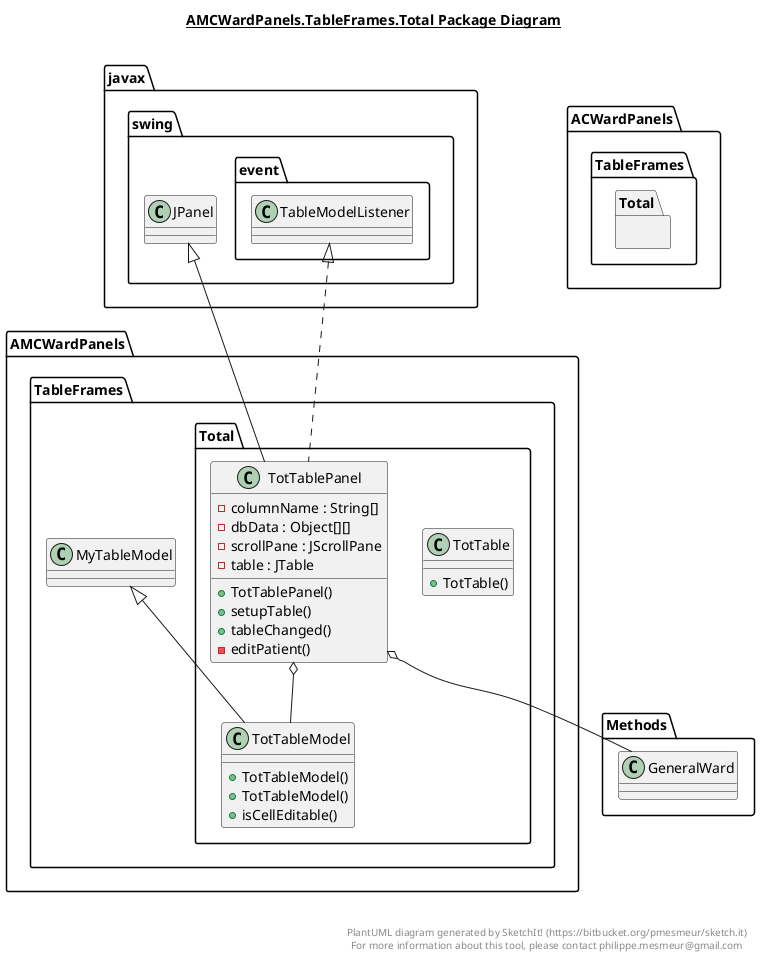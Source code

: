 @startuml

title __AMCWardPanels.TableFrames.Total Package Diagram__\n


    namespace AMCWardPanels {
      namespace TableFrames {
        namespace Total {
          class AMCWardPanels.TableFrames.Total.TotTable {
              + TotTable()
          }
        }
      }
    }

  


    namespace AMCWardPanels {
      namespace TableFrames {
        namespace Total {
          class AMCWardPanels.TableFrames.Total.TotTableModel {
              + TotTableModel()
              + TotTableModel()
              + isCellEditable()
          }
        }
      }
    }

  


    namespace ACWardPanels {
      namespace TableFrames {
        namespace Total {
          class AMCWardPanels.TableFrames.Total.TotTablePanel {
              - columnName : String[]
              - dbData : Object[][]
              - scrollPane : JScrollPane
              - table : JTable
              + TotTablePanel()
              + setupTable()
              + tableChanged()
              - editPatient()
          }
        }
      }
    }

  

  AMCWardPanels.TableFrames.Total.TotTableModel -up-|> AMCWardPanels.TableFrames.MyTableModel
  AMCWardPanels.TableFrames.Total.TotTablePanel .up.|> javax.swing.event.TableModelListener
  AMCWardPanels.TableFrames.Total.TotTablePanel -up-|> javax.swing.JPanel
  AMCWardPanels.TableFrames.Total.TotTablePanel o-- Methods.GeneralWard
  AMCWardPanels.TableFrames.Total.TotTablePanel o-- AMCWardPanels.TableFrames.Total.TotTableModel


right footer


PlantUML diagram generated by SketchIt! (https://bitbucket.org/pmesmeur/sketch.it)
For more information about this tool, please contact philippe.mesmeur@gmail.com
endfooter

@enduml
